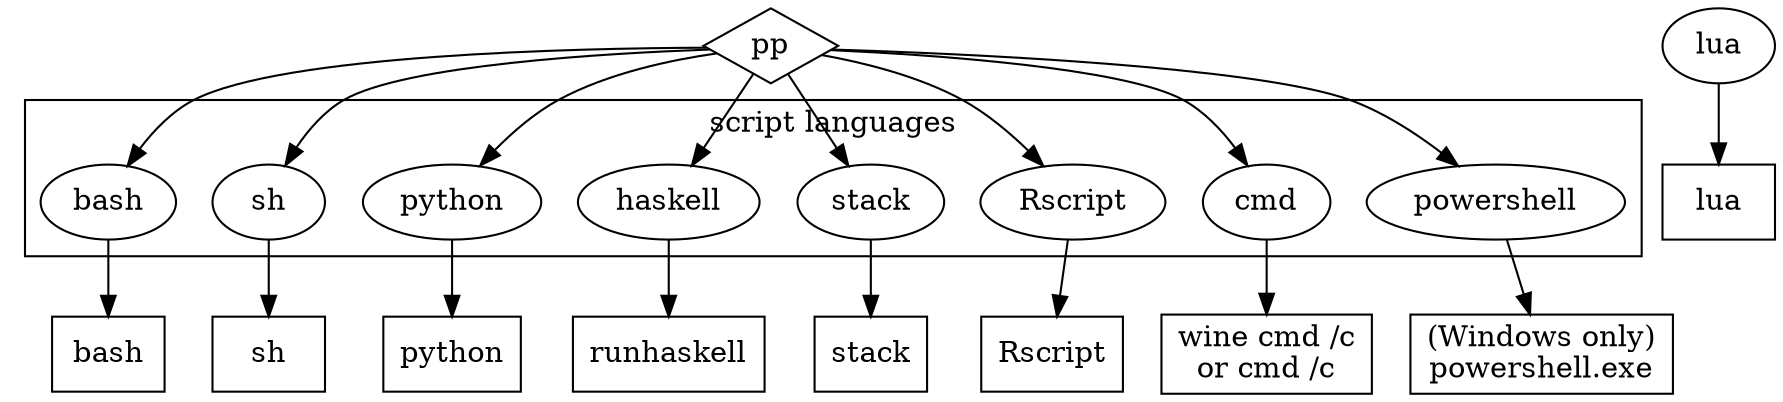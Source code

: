 
digraph {

    subgraph cluster_cmd {
        label = "script languages"
        bash sh python haskell stack Rscript cmd powershell
    }

    PP [shape=diamond label="pp"]
    bash sh cmd python haskell stack
    Bash [shape=box label="bash"]
    Sh [shape=box label="sh"]
    Python [shape=box label="python"]
    Lua [shape=box label="lua"]
    Haskell [shape=box label="runhaskell"]
    Stack [shape=box label="stack"]
    Rscriptexe [shape=box label="Rscript"]
    Cmd [shape=box label="wine cmd /c\nor cmd /c"]
    PowerShell [shape=box label="(Windows only)\npowershell.exe"]

    PP -> {bash sh python haskell stack Rscript cmd powershell}
    bash -> Bash
    sh -> Sh
    python -> Python
    lua -> Lua
    haskell -> Haskell
    stack -> Stack
    Rscript -> Rscriptexe
    cmd -> Cmd
    powershell -> PowerShell
}



